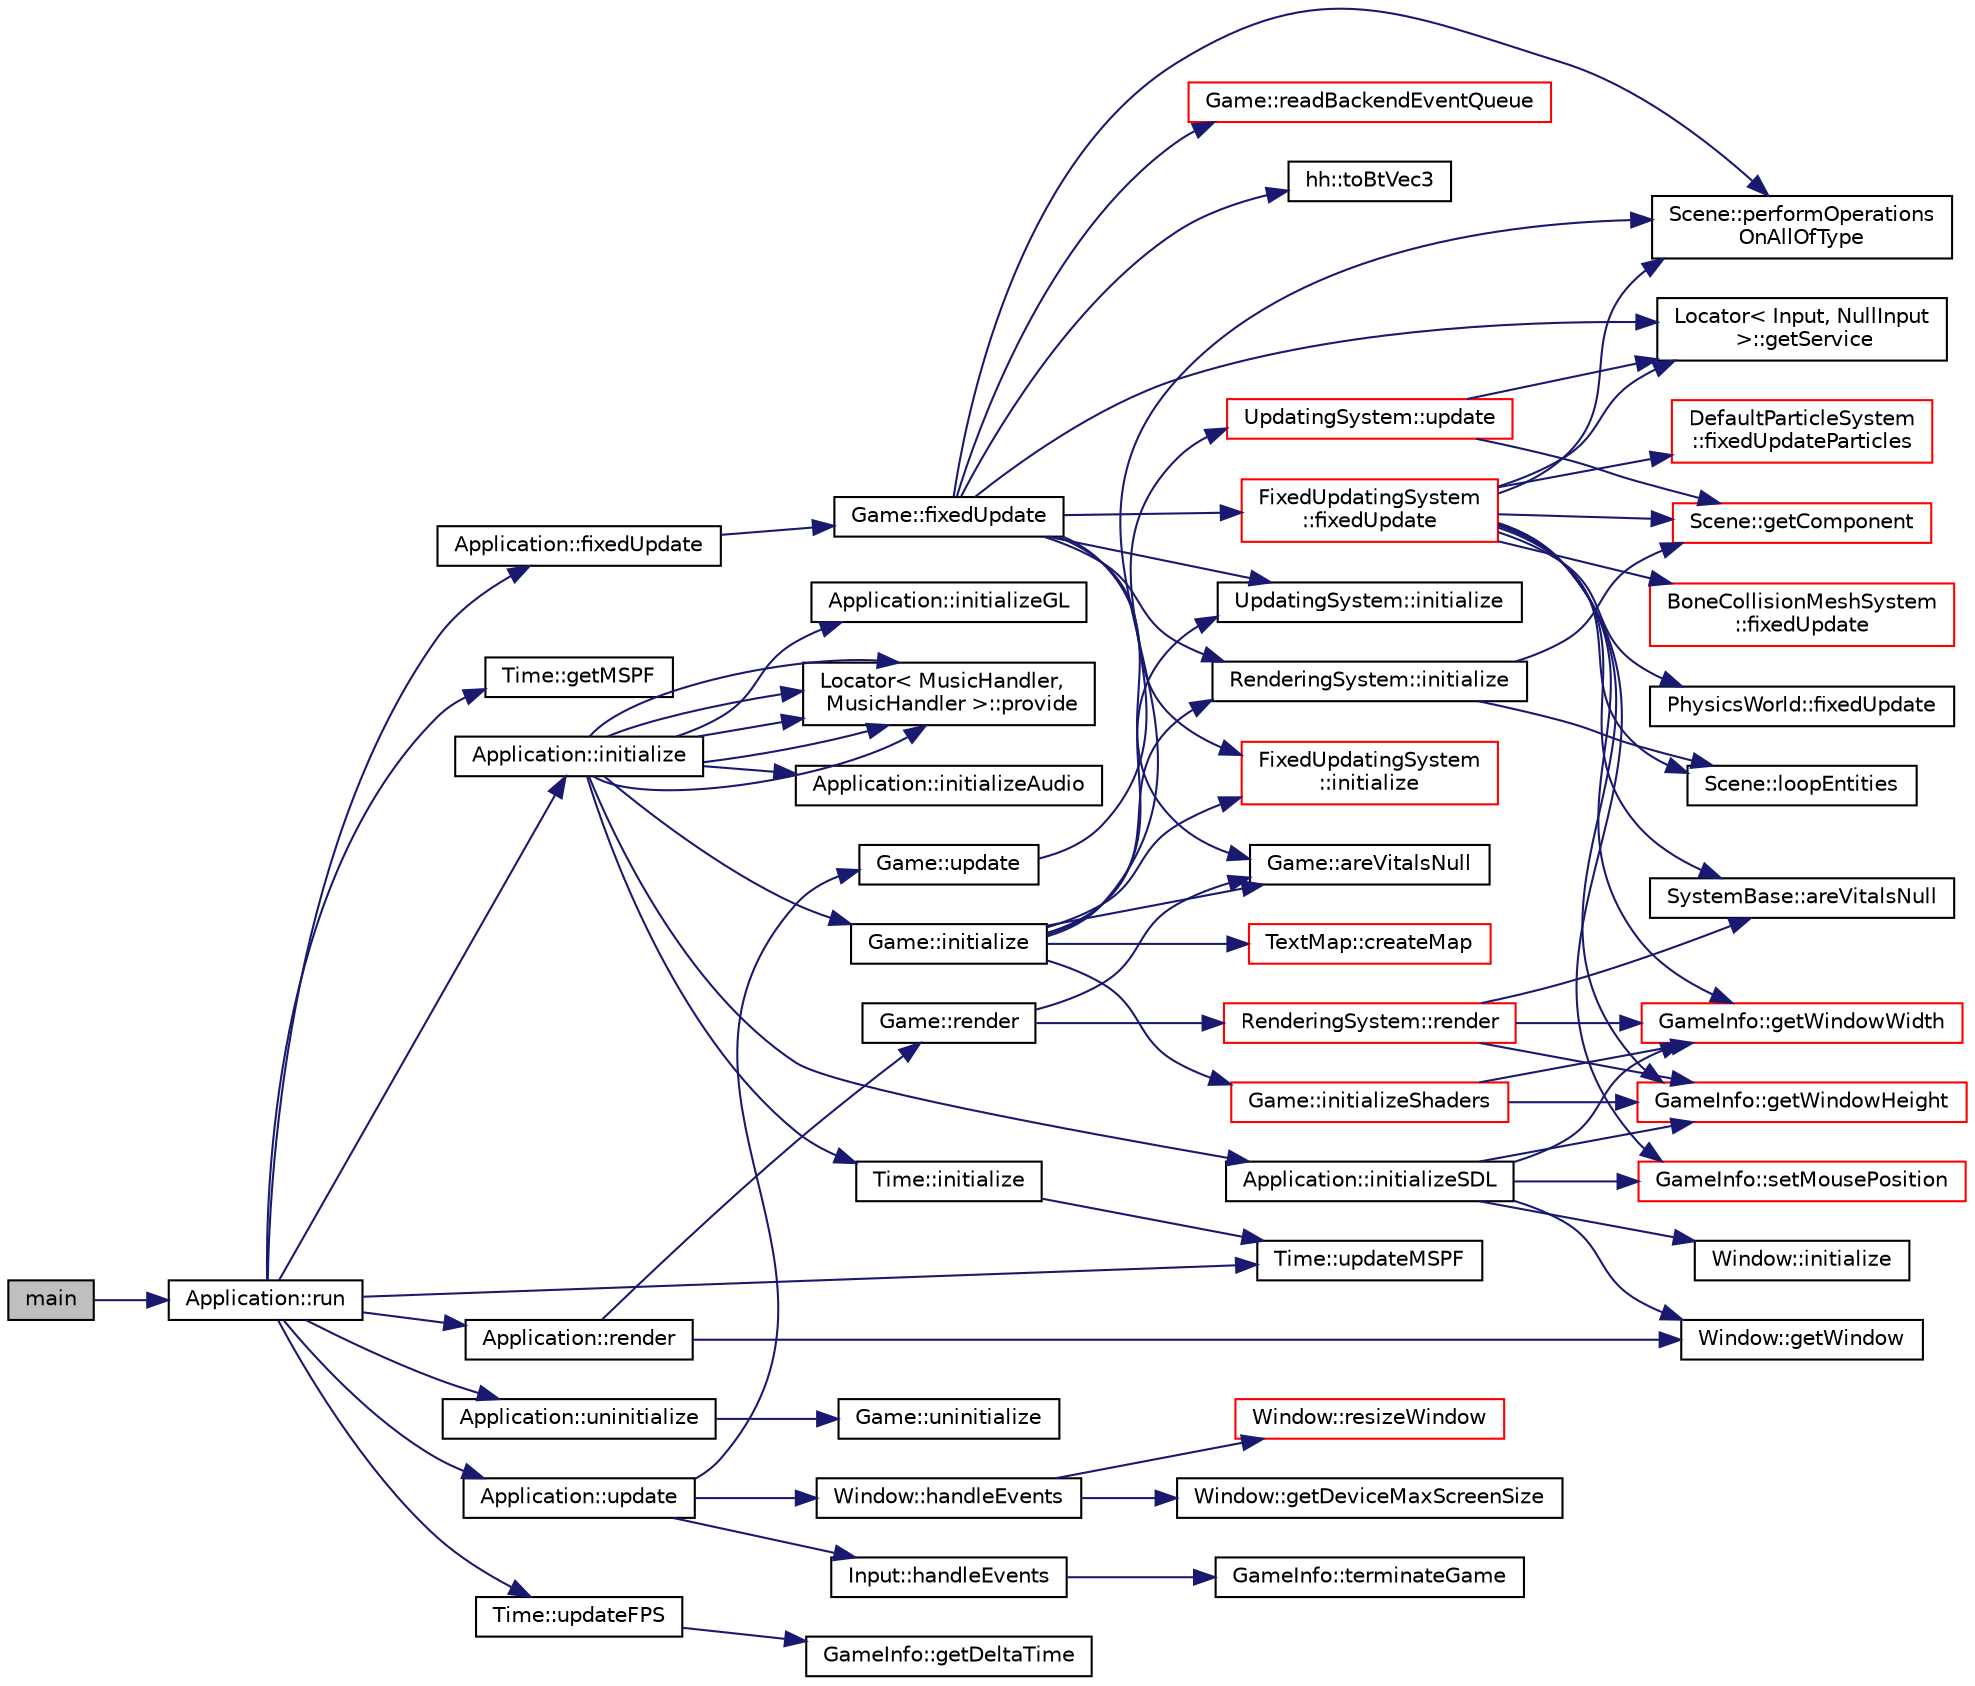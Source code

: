 digraph "main"
{
 // INTERACTIVE_SVG=YES
 // LATEX_PDF_SIZE
  edge [fontname="Helvetica",fontsize="10",labelfontname="Helvetica",labelfontsize="10"];
  node [fontname="Helvetica",fontsize="10",shape=record];
  rankdir="LR";
  Node1 [label="main",height=0.2,width=0.4,color="black", fillcolor="grey75", style="filled", fontcolor="black",tooltip=" "];
  Node1 -> Node2 [color="midnightblue",fontsize="10",style="solid",fontname="Helvetica"];
  Node2 [label="Application::run",height=0.2,width=0.4,color="black", fillcolor="white", style="filled",URL="$de/d6b/class_application.html#a68965449404743bf1add056784d6cf81",tooltip=" "];
  Node2 -> Node3 [color="midnightblue",fontsize="10",style="solid",fontname="Helvetica"];
  Node3 [label="Application::fixedUpdate",height=0.2,width=0.4,color="black", fillcolor="white", style="filled",URL="$de/d6b/class_application.html#a95c827cb5cf08bd0c3cc7b07ed4b4249",tooltip=" "];
  Node3 -> Node4 [color="midnightblue",fontsize="10",style="solid",fontname="Helvetica"];
  Node4 [label="Game::fixedUpdate",height=0.2,width=0.4,color="black", fillcolor="white", style="filled",URL="$dd/d1f/class_game.html#a157e87f9dc147a5842ee6bdc06c95c17",tooltip=" "];
  Node4 -> Node5 [color="midnightblue",fontsize="10",style="solid",fontname="Helvetica"];
  Node5 [label="Game::areVitalsNull",height=0.2,width=0.4,color="black", fillcolor="white", style="filled",URL="$dd/d1f/class_game.html#aa4f9a0322b707a1bcdb18a2bb54210b6",tooltip="test"];
  Node4 -> Node6 [color="midnightblue",fontsize="10",style="solid",fontname="Helvetica"];
  Node6 [label="FixedUpdatingSystem\l::fixedUpdate",height=0.2,width=0.4,color="red", fillcolor="white", style="filled",URL="$d3/de8/class_fixed_updating_system.html#a3ed508813ba850baed19e86ef0429028",tooltip=" "];
  Node6 -> Node7 [color="midnightblue",fontsize="10",style="solid",fontname="Helvetica"];
  Node7 [label="SystemBase::areVitalsNull",height=0.2,width=0.4,color="black", fillcolor="white", style="filled",URL="$d2/d15/class_system_base.html#a5a3dcc196a770866b9e51e406c4d2eea",tooltip=" "];
  Node6 -> Node8 [color="midnightblue",fontsize="10",style="solid",fontname="Helvetica"];
  Node8 [label="BoneCollisionMeshSystem\l::fixedUpdate",height=0.2,width=0.4,color="red", fillcolor="white", style="filled",URL="$df/dd7/class_bone_collision_mesh_system.html#ae33b42b3badf9f280f147b1d1290b192",tooltip=" "];
  Node6 -> Node13 [color="midnightblue",fontsize="10",style="solid",fontname="Helvetica"];
  Node13 [label="PhysicsWorld::fixedUpdate",height=0.2,width=0.4,color="black", fillcolor="white", style="filled",URL="$d5/d44/class_physics_world.html#a99149be253258846792b56f389daf38f",tooltip=" "];
  Node6 -> Node14 [color="midnightblue",fontsize="10",style="solid",fontname="Helvetica"];
  Node14 [label="DefaultParticleSystem\l::fixedUpdateParticles",height=0.2,width=0.4,color="red", fillcolor="white", style="filled",URL="$df/d86/class_default_particle_system.html#abca98ebc32ceaa0a7239b8c662bd5838",tooltip=" "];
  Node6 -> Node18 [color="midnightblue",fontsize="10",style="solid",fontname="Helvetica"];
  Node18 [label="Scene::getComponent",height=0.2,width=0.4,color="red", fillcolor="white", style="filled",URL="$d6/db5/class_scene.html#a65d6f6cd75b250c657d5d4a267c4b245",tooltip=" "];
  Node6 -> Node21 [color="midnightblue",fontsize="10",style="solid",fontname="Helvetica"];
  Node21 [label="Locator\< Input, NullInput\l \>::getService",height=0.2,width=0.4,color="black", fillcolor="white", style="filled",URL="$d2/d23/class_locator.html#a310ebd51e96b6341e25471b651afaf34",tooltip=" "];
  Node6 -> Node22 [color="midnightblue",fontsize="10",style="solid",fontname="Helvetica"];
  Node22 [label="GameInfo::getWindowHeight",height=0.2,width=0.4,color="red", fillcolor="white", style="filled",URL="$d4/d58/namespace_game_info.html#a344c7e16ac06ee1f8458a249aac36e8e",tooltip=" "];
  Node6 -> Node24 [color="midnightblue",fontsize="10",style="solid",fontname="Helvetica"];
  Node24 [label="GameInfo::getWindowWidth",height=0.2,width=0.4,color="red", fillcolor="white", style="filled",URL="$d4/d58/namespace_game_info.html#a7cf2306eb3025a60a9e2da52eefba71e",tooltip=" "];
  Node6 -> Node26 [color="midnightblue",fontsize="10",style="solid",fontname="Helvetica"];
  Node26 [label="Scene::loopEntities",height=0.2,width=0.4,color="black", fillcolor="white", style="filled",URL="$d6/db5/class_scene.html#ae66f70e1154ee986fff5689490f6b3a2",tooltip=" "];
  Node6 -> Node27 [color="midnightblue",fontsize="10",style="solid",fontname="Helvetica"];
  Node27 [label="Scene::performOperations\lOnAllOfType",height=0.2,width=0.4,color="black", fillcolor="white", style="filled",URL="$d6/db5/class_scene.html#a64a315709f007c74792e98eef66c69df",tooltip=" "];
  Node6 -> Node28 [color="midnightblue",fontsize="10",style="solid",fontname="Helvetica"];
  Node28 [label="GameInfo::setMousePosition",height=0.2,width=0.4,color="red", fillcolor="white", style="filled",URL="$d4/d58/namespace_game_info.html#aea6e21f4828393a3ae9aca0eee51c5ba",tooltip=" "];
  Node4 -> Node21 [color="midnightblue",fontsize="10",style="solid",fontname="Helvetica"];
  Node4 -> Node108 [color="midnightblue",fontsize="10",style="solid",fontname="Helvetica"];
  Node108 [label="UpdatingSystem::initialize",height=0.2,width=0.4,color="black", fillcolor="white", style="filled",URL="$d2/d54/class_updating_system.html#a14c4deca71f4157c0e95489303185c32",tooltip=" "];
  Node4 -> Node109 [color="midnightblue",fontsize="10",style="solid",fontname="Helvetica"];
  Node109 [label="FixedUpdatingSystem\l::initialize",height=0.2,width=0.4,color="red", fillcolor="white", style="filled",URL="$d3/de8/class_fixed_updating_system.html#ae6dd11a60942e140a62f8358bb69d4ba",tooltip=" "];
  Node4 -> Node113 [color="midnightblue",fontsize="10",style="solid",fontname="Helvetica"];
  Node113 [label="RenderingSystem::initialize",height=0.2,width=0.4,color="black", fillcolor="white", style="filled",URL="$d8/d31/class_rendering_system.html#a04ef0a772570ed732cbccf8b4f153455",tooltip=" "];
  Node113 -> Node18 [color="midnightblue",fontsize="10",style="solid",fontname="Helvetica"];
  Node113 -> Node26 [color="midnightblue",fontsize="10",style="solid",fontname="Helvetica"];
  Node4 -> Node27 [color="midnightblue",fontsize="10",style="solid",fontname="Helvetica"];
  Node4 -> Node114 [color="midnightblue",fontsize="10",style="solid",fontname="Helvetica"];
  Node114 [label="Game::readBackendEventQueue",height=0.2,width=0.4,color="red", fillcolor="white", style="filled",URL="$dd/d1f/class_game.html#a5eb682ebf3aa9ac5b2d6d63ade9ddcc0",tooltip=" "];
  Node4 -> Node36 [color="midnightblue",fontsize="10",style="solid",fontname="Helvetica"];
  Node36 [label="hh::toBtVec3",height=0.2,width=0.4,color="black", fillcolor="white", style="filled",URL="$d7/dd1/namespacehh.html#aa0102ec32d9d665ebdda89fa4c03c5b6",tooltip=" "];
  Node2 -> Node119 [color="midnightblue",fontsize="10",style="solid",fontname="Helvetica"];
  Node119 [label="Time::getMSPF",height=0.2,width=0.4,color="black", fillcolor="white", style="filled",URL="$d6/d2c/class_time.html#aefa9f3ea603c18b318c9a4b463b060b7",tooltip=" "];
  Node2 -> Node120 [color="midnightblue",fontsize="10",style="solid",fontname="Helvetica"];
  Node120 [label="Application::initialize",height=0.2,width=0.4,color="black", fillcolor="white", style="filled",URL="$de/d6b/class_application.html#af431bce25717b04a78d4d0940ed6a92c",tooltip=" "];
  Node120 -> Node121 [color="midnightblue",fontsize="10",style="solid",fontname="Helvetica"];
  Node121 [label="Game::initialize",height=0.2,width=0.4,color="black", fillcolor="white", style="filled",URL="$dd/d1f/class_game.html#a8986a201a654418cefe34ec28af1a22c",tooltip=" "];
  Node121 -> Node5 [color="midnightblue",fontsize="10",style="solid",fontname="Helvetica"];
  Node121 -> Node122 [color="midnightblue",fontsize="10",style="solid",fontname="Helvetica"];
  Node122 [label="TextMap::createMap",height=0.2,width=0.4,color="red", fillcolor="white", style="filled",URL="$db/d74/class_text_map.html#aefa9200c39ca535748d6c95f66d8eb9f",tooltip=" "];
  Node121 -> Node108 [color="midnightblue",fontsize="10",style="solid",fontname="Helvetica"];
  Node121 -> Node109 [color="midnightblue",fontsize="10",style="solid",fontname="Helvetica"];
  Node121 -> Node113 [color="midnightblue",fontsize="10",style="solid",fontname="Helvetica"];
  Node121 -> Node127 [color="midnightblue",fontsize="10",style="solid",fontname="Helvetica"];
  Node127 [label="Game::initializeShaders",height=0.2,width=0.4,color="red", fillcolor="white", style="filled",URL="$dd/d1f/class_game.html#a0cd419405f5790feab89322cbb3f18ce",tooltip=" "];
  Node127 -> Node22 [color="midnightblue",fontsize="10",style="solid",fontname="Helvetica"];
  Node127 -> Node24 [color="midnightblue",fontsize="10",style="solid",fontname="Helvetica"];
  Node121 -> Node27 [color="midnightblue",fontsize="10",style="solid",fontname="Helvetica"];
  Node120 -> Node139 [color="midnightblue",fontsize="10",style="solid",fontname="Helvetica"];
  Node139 [label="Time::initialize",height=0.2,width=0.4,color="black", fillcolor="white", style="filled",URL="$d6/d2c/class_time.html#a3dc7eddeab6e8b0229e7109014b70bf9",tooltip=" "];
  Node139 -> Node140 [color="midnightblue",fontsize="10",style="solid",fontname="Helvetica"];
  Node140 [label="Time::updateMSPF",height=0.2,width=0.4,color="black", fillcolor="white", style="filled",URL="$d6/d2c/class_time.html#a089fcc68cf0abf755c27e575a0f402be",tooltip=" "];
  Node120 -> Node141 [color="midnightblue",fontsize="10",style="solid",fontname="Helvetica"];
  Node141 [label="Application::initializeAudio",height=0.2,width=0.4,color="black", fillcolor="white", style="filled",URL="$de/d6b/class_application.html#ae39512b5d8ac5c052550242a4bd25928",tooltip=" "];
  Node120 -> Node142 [color="midnightblue",fontsize="10",style="solid",fontname="Helvetica"];
  Node142 [label="Application::initializeGL",height=0.2,width=0.4,color="black", fillcolor="white", style="filled",URL="$de/d6b/class_application.html#af108e85aede6dda02fb4170cfc2c80a0",tooltip=" "];
  Node120 -> Node143 [color="midnightblue",fontsize="10",style="solid",fontname="Helvetica"];
  Node143 [label="Application::initializeSDL",height=0.2,width=0.4,color="black", fillcolor="white", style="filled",URL="$de/d6b/class_application.html#ac849576fa6b5ad689bf274d1c63ab821",tooltip=" "];
  Node143 -> Node144 [color="midnightblue",fontsize="10",style="solid",fontname="Helvetica"];
  Node144 [label="Window::getWindow",height=0.2,width=0.4,color="black", fillcolor="white", style="filled",URL="$d9/dbf/class_window.html#ac2d85f74ad9f6b6d76c158b1b98cee5b",tooltip=" "];
  Node143 -> Node22 [color="midnightblue",fontsize="10",style="solid",fontname="Helvetica"];
  Node143 -> Node24 [color="midnightblue",fontsize="10",style="solid",fontname="Helvetica"];
  Node143 -> Node145 [color="midnightblue",fontsize="10",style="solid",fontname="Helvetica"];
  Node145 [label="Window::initialize",height=0.2,width=0.4,color="black", fillcolor="white", style="filled",URL="$d9/dbf/class_window.html#ab8bedded50af796c7f44603bb71ba33b",tooltip=" "];
  Node143 -> Node28 [color="midnightblue",fontsize="10",style="solid",fontname="Helvetica"];
  Node120 -> Node146 [color="midnightblue",fontsize="10",style="solid",fontname="Helvetica"];
  Node146 [label="Locator\< MusicHandler,\l MusicHandler \>::provide",height=0.2,width=0.4,color="black", fillcolor="white", style="filled",URL="$d2/d23/class_locator.html#a86eeb9f8fa5523e5fecf444a36655e17",tooltip=" "];
  Node120 -> Node146 [color="midnightblue",fontsize="10",style="solid",fontname="Helvetica"];
  Node120 -> Node146 [color="midnightblue",fontsize="10",style="solid",fontname="Helvetica"];
  Node120 -> Node146 [color="midnightblue",fontsize="10",style="solid",fontname="Helvetica"];
  Node120 -> Node146 [color="midnightblue",fontsize="10",style="solid",fontname="Helvetica"];
  Node2 -> Node147 [color="midnightblue",fontsize="10",style="solid",fontname="Helvetica"];
  Node147 [label="Application::render",height=0.2,width=0.4,color="black", fillcolor="white", style="filled",URL="$de/d6b/class_application.html#a9ac99d97ee1cc814298a2f2388bde835",tooltip=" "];
  Node147 -> Node144 [color="midnightblue",fontsize="10",style="solid",fontname="Helvetica"];
  Node147 -> Node148 [color="midnightblue",fontsize="10",style="solid",fontname="Helvetica"];
  Node148 [label="Game::render",height=0.2,width=0.4,color="black", fillcolor="white", style="filled",URL="$dd/d1f/class_game.html#a15ddd769261d923827a3cdf41499c843",tooltip=" "];
  Node148 -> Node5 [color="midnightblue",fontsize="10",style="solid",fontname="Helvetica"];
  Node148 -> Node149 [color="midnightblue",fontsize="10",style="solid",fontname="Helvetica"];
  Node149 [label="RenderingSystem::render",height=0.2,width=0.4,color="red", fillcolor="white", style="filled",URL="$d8/d31/class_rendering_system.html#ae6a25f6b28ebe40f08916d9eadc95ac2",tooltip=" "];
  Node149 -> Node7 [color="midnightblue",fontsize="10",style="solid",fontname="Helvetica"];
  Node149 -> Node22 [color="midnightblue",fontsize="10",style="solid",fontname="Helvetica"];
  Node149 -> Node24 [color="midnightblue",fontsize="10",style="solid",fontname="Helvetica"];
  Node2 -> Node211 [color="midnightblue",fontsize="10",style="solid",fontname="Helvetica"];
  Node211 [label="Application::uninitialize",height=0.2,width=0.4,color="black", fillcolor="white", style="filled",URL="$de/d6b/class_application.html#a292461c3f0ba69dbb4be3e9ca569ee50",tooltip=" "];
  Node211 -> Node212 [color="midnightblue",fontsize="10",style="solid",fontname="Helvetica"];
  Node212 [label="Game::uninitialize",height=0.2,width=0.4,color="black", fillcolor="white", style="filled",URL="$dd/d1f/class_game.html#a8c1912f74ec3347bb5d7681cc3e32ca0",tooltip=" "];
  Node2 -> Node213 [color="midnightblue",fontsize="10",style="solid",fontname="Helvetica"];
  Node213 [label="Application::update",height=0.2,width=0.4,color="black", fillcolor="white", style="filled",URL="$de/d6b/class_application.html#a051023103d00b96b1e5e7437fd8e2e7c",tooltip=" "];
  Node213 -> Node214 [color="midnightblue",fontsize="10",style="solid",fontname="Helvetica"];
  Node214 [label="Window::handleEvents",height=0.2,width=0.4,color="black", fillcolor="white", style="filled",URL="$d9/dbf/class_window.html#a6a545f61aa6fd24598820ad9607ec99a",tooltip=" "];
  Node214 -> Node215 [color="midnightblue",fontsize="10",style="solid",fontname="Helvetica"];
  Node215 [label="Window::getDeviceMaxScreenSize",height=0.2,width=0.4,color="black", fillcolor="white", style="filled",URL="$d9/dbf/class_window.html#a85b92a1f0c1678498470aac8f861fda4",tooltip=" "];
  Node214 -> Node216 [color="midnightblue",fontsize="10",style="solid",fontname="Helvetica"];
  Node216 [label="Window::resizeWindow",height=0.2,width=0.4,color="red", fillcolor="white", style="filled",URL="$d9/dbf/class_window.html#a78623e051f50427bcc05ffcef62a639e",tooltip=" "];
  Node213 -> Node218 [color="midnightblue",fontsize="10",style="solid",fontname="Helvetica"];
  Node218 [label="Input::handleEvents",height=0.2,width=0.4,color="black", fillcolor="white", style="filled",URL="$d4/d7b/class_input.html#a3ef03fa6f1279b8040f4f9ec8a33d9d6",tooltip=" "];
  Node218 -> Node219 [color="midnightblue",fontsize="10",style="solid",fontname="Helvetica"];
  Node219 [label="GameInfo::terminateGame",height=0.2,width=0.4,color="black", fillcolor="white", style="filled",URL="$d4/d58/namespace_game_info.html#aeddde82dcc07940ccb9368a5dedc54a4",tooltip=" "];
  Node213 -> Node220 [color="midnightblue",fontsize="10",style="solid",fontname="Helvetica"];
  Node220 [label="Game::update",height=0.2,width=0.4,color="black", fillcolor="white", style="filled",URL="$dd/d1f/class_game.html#a79df6376b332d63c9eca0dcee30305c3",tooltip=" "];
  Node220 -> Node221 [color="midnightblue",fontsize="10",style="solid",fontname="Helvetica"];
  Node221 [label="UpdatingSystem::update",height=0.2,width=0.4,color="red", fillcolor="white", style="filled",URL="$d2/d54/class_updating_system.html#a127ad554750e7e7582a1904abfb265aa",tooltip=" "];
  Node221 -> Node18 [color="midnightblue",fontsize="10",style="solid",fontname="Helvetica"];
  Node221 -> Node21 [color="midnightblue",fontsize="10",style="solid",fontname="Helvetica"];
  Node2 -> Node246 [color="midnightblue",fontsize="10",style="solid",fontname="Helvetica"];
  Node246 [label="Time::updateFPS",height=0.2,width=0.4,color="black", fillcolor="white", style="filled",URL="$d6/d2c/class_time.html#a1f6d6979f54909c0a566dbfb2b974328",tooltip=" "];
  Node246 -> Node16 [color="midnightblue",fontsize="10",style="solid",fontname="Helvetica"];
  Node16 [label="GameInfo::getDeltaTime",height=0.2,width=0.4,color="black", fillcolor="white", style="filled",URL="$d4/d58/namespace_game_info.html#aa6186a79a90a3fcd2556c4282b20a077",tooltip=" "];
  Node2 -> Node140 [color="midnightblue",fontsize="10",style="solid",fontname="Helvetica"];
}
